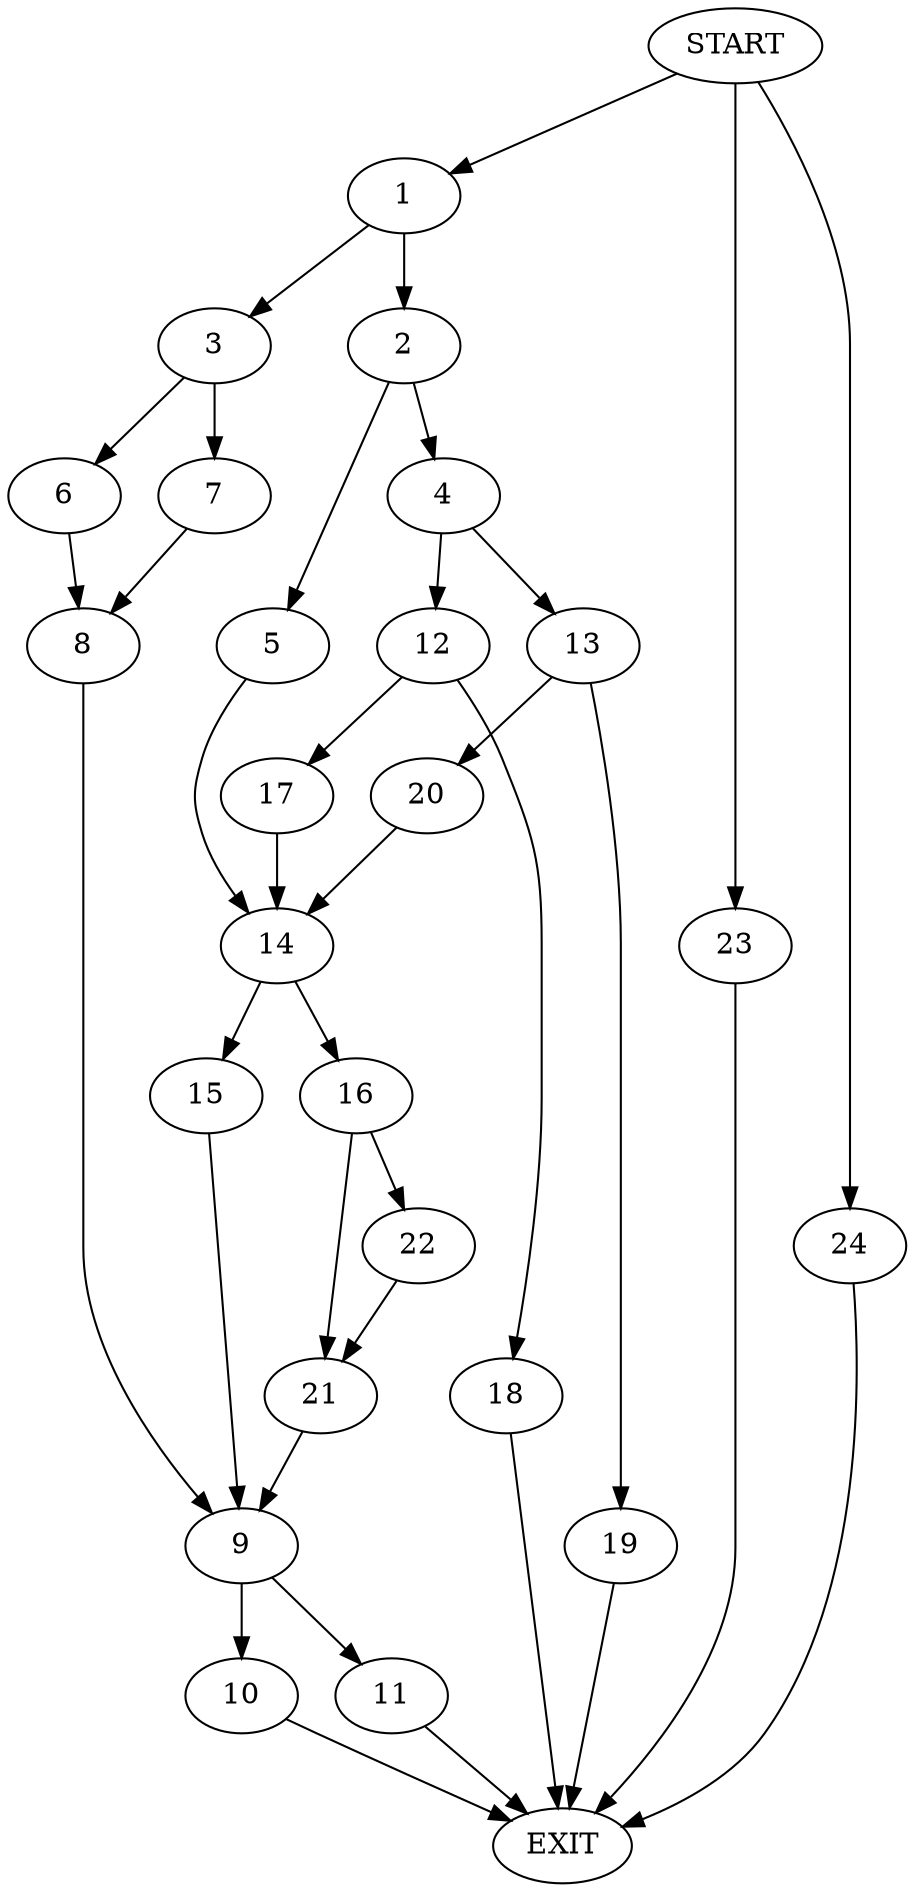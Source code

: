 digraph {
0 [label="START"]
25 [label="EXIT"]
0 -> 1
1 -> 2
1 -> 3
2 -> 4
2 -> 5
3 -> 6
3 -> 7
6 -> 8
7 -> 8
8 -> 9
9 -> 10
9 -> 11
4 -> 12
4 -> 13
5 -> 14
14 -> 15
14 -> 16
12 -> 17
12 -> 18
13 -> 19
13 -> 20
18 -> 25
17 -> 14
19 -> 25
20 -> 14
16 -> 21
16 -> 22
15 -> 9
21 -> 9
22 -> 21
11 -> 25
10 -> 25
0 -> 23
23 -> 25
0 -> 24
24 -> 25
}
